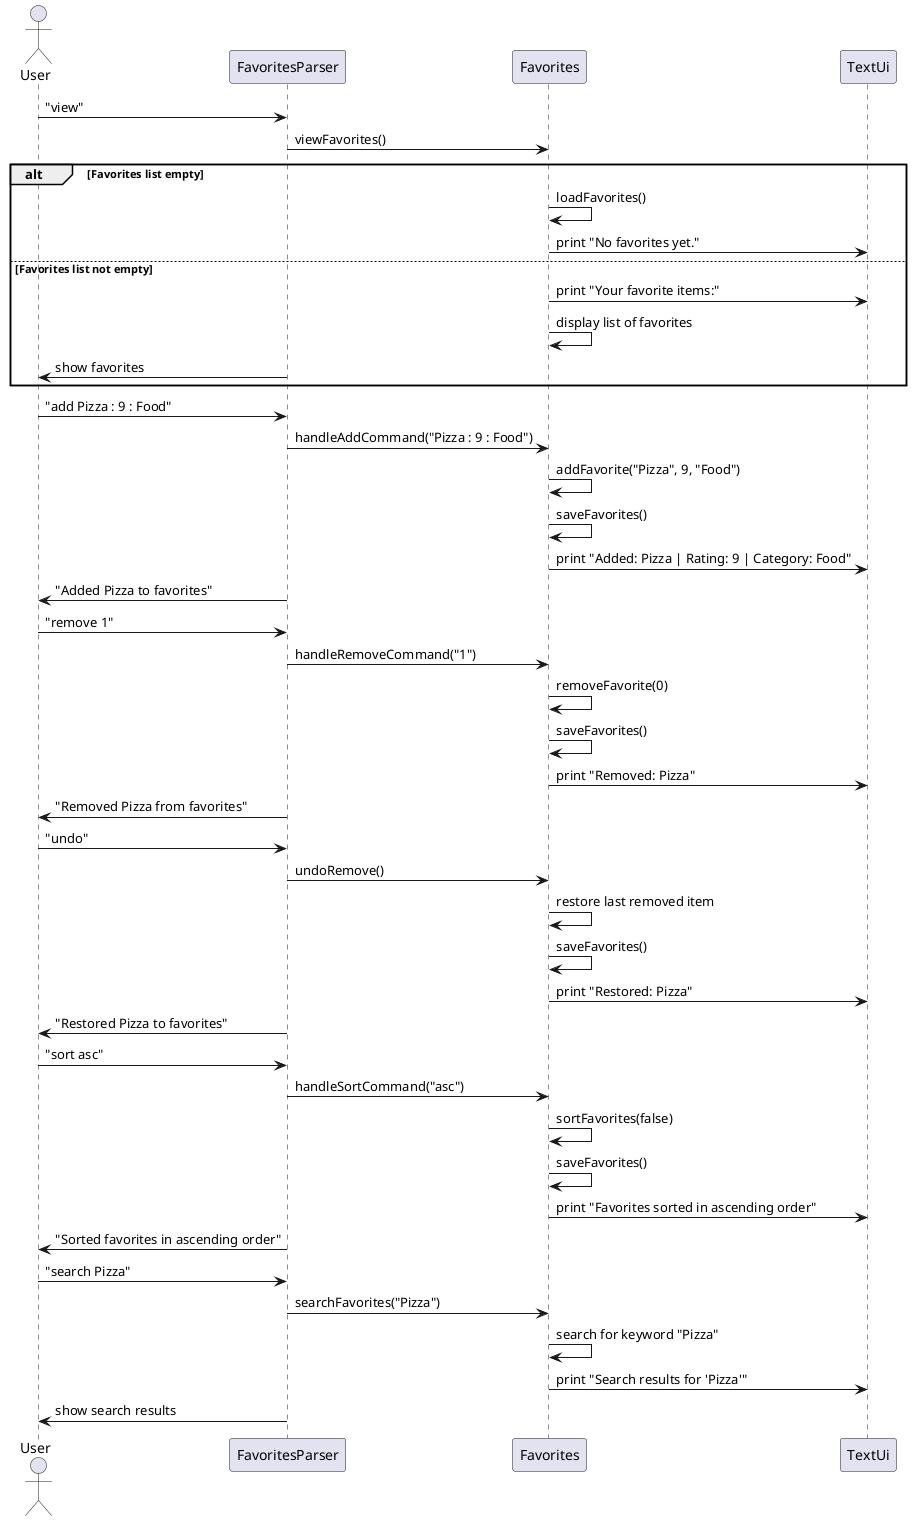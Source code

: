 @startuml FavoritesTracker
actor User
participant FavoritesParser
participant Favorites
participant TextUi

User -> FavoritesParser: "view"
FavoritesParser -> Favorites: viewFavorites()
alt Favorites list empty
    Favorites -> Favorites: loadFavorites()
    Favorites -> TextUi: print "No favorites yet."
else Favorites list not empty
    Favorites -> TextUi: print "Your favorite items:"
    Favorites -> Favorites: display list of favorites
    FavoritesParser -> User: show favorites
end

User -> FavoritesParser: "add Pizza : 9 : Food"
FavoritesParser -> Favorites: handleAddCommand("Pizza : 9 : Food")
Favorites -> Favorites: addFavorite("Pizza", 9, "Food")
Favorites -> Favorites: saveFavorites()
Favorites -> TextUi: print "Added: Pizza | Rating: 9 | Category: Food"
FavoritesParser -> User: "Added Pizza to favorites"

User -> FavoritesParser: "remove 1"
FavoritesParser -> Favorites: handleRemoveCommand("1")
Favorites -> Favorites: removeFavorite(0)
Favorites -> Favorites: saveFavorites()
Favorites -> TextUi: print "Removed: Pizza"
FavoritesParser -> User: "Removed Pizza from favorites"

User -> FavoritesParser: "undo"
FavoritesParser -> Favorites: undoRemove()
Favorites -> Favorites: restore last removed item
Favorites -> Favorites: saveFavorites()
Favorites -> TextUi: print "Restored: Pizza"
FavoritesParser -> User: "Restored Pizza to favorites"

User -> FavoritesParser: "sort asc"
FavoritesParser -> Favorites: handleSortCommand("asc")
Favorites -> Favorites: sortFavorites(false)
Favorites -> Favorites: saveFavorites()
Favorites -> TextUi: print "Favorites sorted in ascending order"
FavoritesParser -> User: "Sorted favorites in ascending order"

User -> FavoritesParser: "search Pizza"
FavoritesParser -> Favorites: searchFavorites("Pizza")
Favorites -> Favorites: search for keyword "Pizza"
Favorites -> TextUi: print "Search results for 'Pizza'"
FavoritesParser -> User: show search results

@enduml

